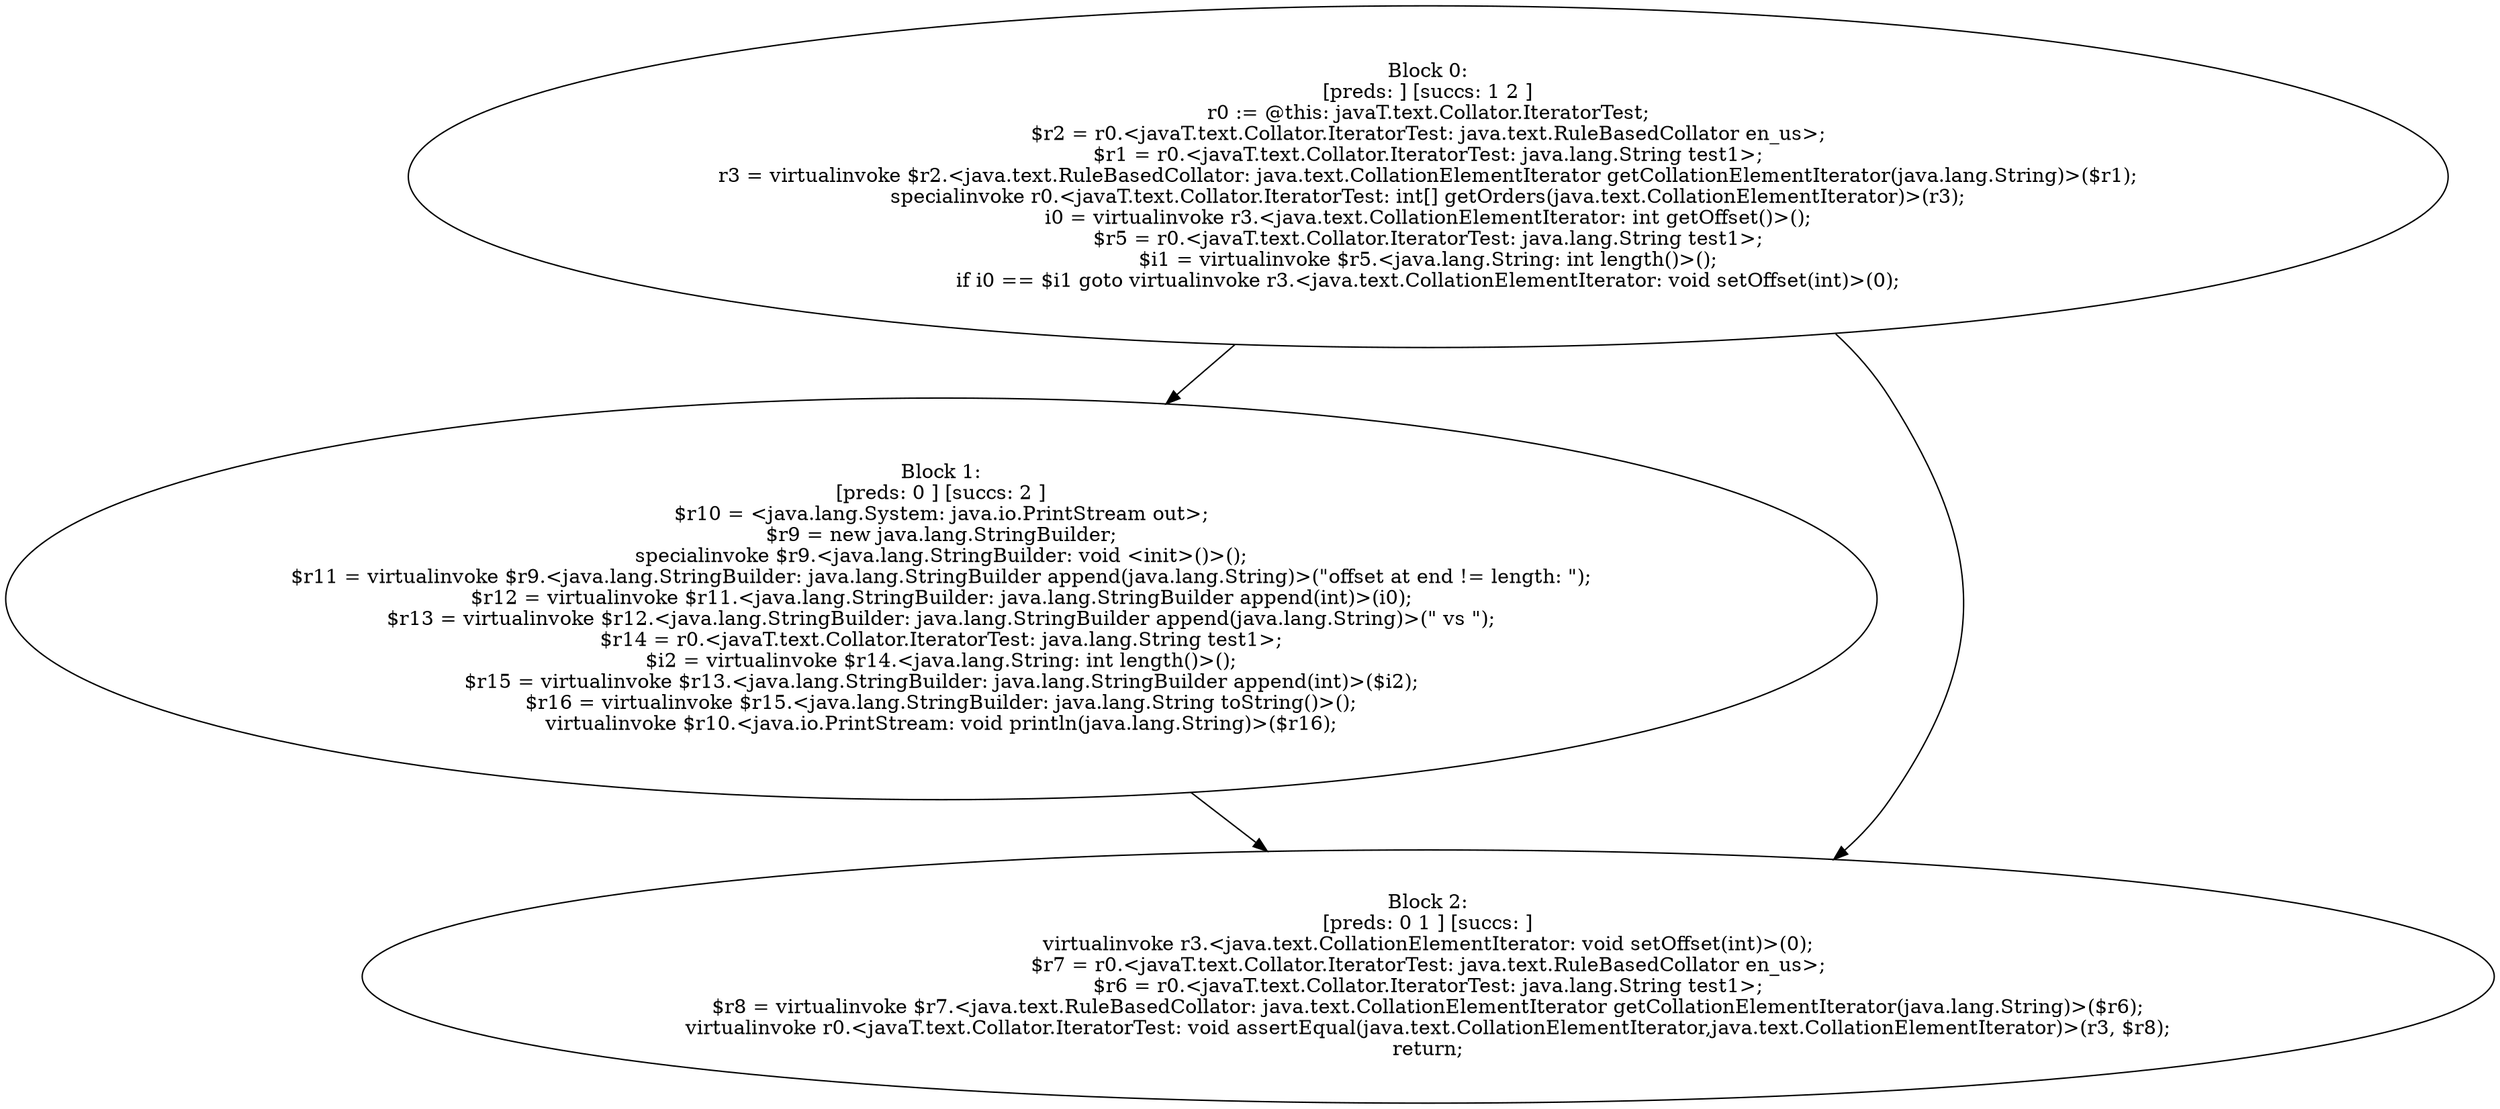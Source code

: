 digraph "unitGraph" {
    "Block 0:
[preds: ] [succs: 1 2 ]
r0 := @this: javaT.text.Collator.IteratorTest;
$r2 = r0.<javaT.text.Collator.IteratorTest: java.text.RuleBasedCollator en_us>;
$r1 = r0.<javaT.text.Collator.IteratorTest: java.lang.String test1>;
r3 = virtualinvoke $r2.<java.text.RuleBasedCollator: java.text.CollationElementIterator getCollationElementIterator(java.lang.String)>($r1);
specialinvoke r0.<javaT.text.Collator.IteratorTest: int[] getOrders(java.text.CollationElementIterator)>(r3);
i0 = virtualinvoke r3.<java.text.CollationElementIterator: int getOffset()>();
$r5 = r0.<javaT.text.Collator.IteratorTest: java.lang.String test1>;
$i1 = virtualinvoke $r5.<java.lang.String: int length()>();
if i0 == $i1 goto virtualinvoke r3.<java.text.CollationElementIterator: void setOffset(int)>(0);
"
    "Block 1:
[preds: 0 ] [succs: 2 ]
$r10 = <java.lang.System: java.io.PrintStream out>;
$r9 = new java.lang.StringBuilder;
specialinvoke $r9.<java.lang.StringBuilder: void <init>()>();
$r11 = virtualinvoke $r9.<java.lang.StringBuilder: java.lang.StringBuilder append(java.lang.String)>(\"offset at end != length: \");
$r12 = virtualinvoke $r11.<java.lang.StringBuilder: java.lang.StringBuilder append(int)>(i0);
$r13 = virtualinvoke $r12.<java.lang.StringBuilder: java.lang.StringBuilder append(java.lang.String)>(\" vs \");
$r14 = r0.<javaT.text.Collator.IteratorTest: java.lang.String test1>;
$i2 = virtualinvoke $r14.<java.lang.String: int length()>();
$r15 = virtualinvoke $r13.<java.lang.StringBuilder: java.lang.StringBuilder append(int)>($i2);
$r16 = virtualinvoke $r15.<java.lang.StringBuilder: java.lang.String toString()>();
virtualinvoke $r10.<java.io.PrintStream: void println(java.lang.String)>($r16);
"
    "Block 2:
[preds: 0 1 ] [succs: ]
virtualinvoke r3.<java.text.CollationElementIterator: void setOffset(int)>(0);
$r7 = r0.<javaT.text.Collator.IteratorTest: java.text.RuleBasedCollator en_us>;
$r6 = r0.<javaT.text.Collator.IteratorTest: java.lang.String test1>;
$r8 = virtualinvoke $r7.<java.text.RuleBasedCollator: java.text.CollationElementIterator getCollationElementIterator(java.lang.String)>($r6);
virtualinvoke r0.<javaT.text.Collator.IteratorTest: void assertEqual(java.text.CollationElementIterator,java.text.CollationElementIterator)>(r3, $r8);
return;
"
    "Block 0:
[preds: ] [succs: 1 2 ]
r0 := @this: javaT.text.Collator.IteratorTest;
$r2 = r0.<javaT.text.Collator.IteratorTest: java.text.RuleBasedCollator en_us>;
$r1 = r0.<javaT.text.Collator.IteratorTest: java.lang.String test1>;
r3 = virtualinvoke $r2.<java.text.RuleBasedCollator: java.text.CollationElementIterator getCollationElementIterator(java.lang.String)>($r1);
specialinvoke r0.<javaT.text.Collator.IteratorTest: int[] getOrders(java.text.CollationElementIterator)>(r3);
i0 = virtualinvoke r3.<java.text.CollationElementIterator: int getOffset()>();
$r5 = r0.<javaT.text.Collator.IteratorTest: java.lang.String test1>;
$i1 = virtualinvoke $r5.<java.lang.String: int length()>();
if i0 == $i1 goto virtualinvoke r3.<java.text.CollationElementIterator: void setOffset(int)>(0);
"->"Block 1:
[preds: 0 ] [succs: 2 ]
$r10 = <java.lang.System: java.io.PrintStream out>;
$r9 = new java.lang.StringBuilder;
specialinvoke $r9.<java.lang.StringBuilder: void <init>()>();
$r11 = virtualinvoke $r9.<java.lang.StringBuilder: java.lang.StringBuilder append(java.lang.String)>(\"offset at end != length: \");
$r12 = virtualinvoke $r11.<java.lang.StringBuilder: java.lang.StringBuilder append(int)>(i0);
$r13 = virtualinvoke $r12.<java.lang.StringBuilder: java.lang.StringBuilder append(java.lang.String)>(\" vs \");
$r14 = r0.<javaT.text.Collator.IteratorTest: java.lang.String test1>;
$i2 = virtualinvoke $r14.<java.lang.String: int length()>();
$r15 = virtualinvoke $r13.<java.lang.StringBuilder: java.lang.StringBuilder append(int)>($i2);
$r16 = virtualinvoke $r15.<java.lang.StringBuilder: java.lang.String toString()>();
virtualinvoke $r10.<java.io.PrintStream: void println(java.lang.String)>($r16);
";
    "Block 0:
[preds: ] [succs: 1 2 ]
r0 := @this: javaT.text.Collator.IteratorTest;
$r2 = r0.<javaT.text.Collator.IteratorTest: java.text.RuleBasedCollator en_us>;
$r1 = r0.<javaT.text.Collator.IteratorTest: java.lang.String test1>;
r3 = virtualinvoke $r2.<java.text.RuleBasedCollator: java.text.CollationElementIterator getCollationElementIterator(java.lang.String)>($r1);
specialinvoke r0.<javaT.text.Collator.IteratorTest: int[] getOrders(java.text.CollationElementIterator)>(r3);
i0 = virtualinvoke r3.<java.text.CollationElementIterator: int getOffset()>();
$r5 = r0.<javaT.text.Collator.IteratorTest: java.lang.String test1>;
$i1 = virtualinvoke $r5.<java.lang.String: int length()>();
if i0 == $i1 goto virtualinvoke r3.<java.text.CollationElementIterator: void setOffset(int)>(0);
"->"Block 2:
[preds: 0 1 ] [succs: ]
virtualinvoke r3.<java.text.CollationElementIterator: void setOffset(int)>(0);
$r7 = r0.<javaT.text.Collator.IteratorTest: java.text.RuleBasedCollator en_us>;
$r6 = r0.<javaT.text.Collator.IteratorTest: java.lang.String test1>;
$r8 = virtualinvoke $r7.<java.text.RuleBasedCollator: java.text.CollationElementIterator getCollationElementIterator(java.lang.String)>($r6);
virtualinvoke r0.<javaT.text.Collator.IteratorTest: void assertEqual(java.text.CollationElementIterator,java.text.CollationElementIterator)>(r3, $r8);
return;
";
    "Block 1:
[preds: 0 ] [succs: 2 ]
$r10 = <java.lang.System: java.io.PrintStream out>;
$r9 = new java.lang.StringBuilder;
specialinvoke $r9.<java.lang.StringBuilder: void <init>()>();
$r11 = virtualinvoke $r9.<java.lang.StringBuilder: java.lang.StringBuilder append(java.lang.String)>(\"offset at end != length: \");
$r12 = virtualinvoke $r11.<java.lang.StringBuilder: java.lang.StringBuilder append(int)>(i0);
$r13 = virtualinvoke $r12.<java.lang.StringBuilder: java.lang.StringBuilder append(java.lang.String)>(\" vs \");
$r14 = r0.<javaT.text.Collator.IteratorTest: java.lang.String test1>;
$i2 = virtualinvoke $r14.<java.lang.String: int length()>();
$r15 = virtualinvoke $r13.<java.lang.StringBuilder: java.lang.StringBuilder append(int)>($i2);
$r16 = virtualinvoke $r15.<java.lang.StringBuilder: java.lang.String toString()>();
virtualinvoke $r10.<java.io.PrintStream: void println(java.lang.String)>($r16);
"->"Block 2:
[preds: 0 1 ] [succs: ]
virtualinvoke r3.<java.text.CollationElementIterator: void setOffset(int)>(0);
$r7 = r0.<javaT.text.Collator.IteratorTest: java.text.RuleBasedCollator en_us>;
$r6 = r0.<javaT.text.Collator.IteratorTest: java.lang.String test1>;
$r8 = virtualinvoke $r7.<java.text.RuleBasedCollator: java.text.CollationElementIterator getCollationElementIterator(java.lang.String)>($r6);
virtualinvoke r0.<javaT.text.Collator.IteratorTest: void assertEqual(java.text.CollationElementIterator,java.text.CollationElementIterator)>(r3, $r8);
return;
";
}
